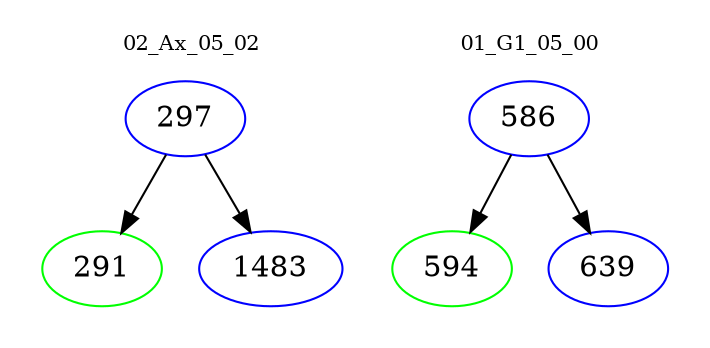 digraph{
subgraph cluster_0 {
color = white
label = "02_Ax_05_02";
fontsize=10;
T0_297 [label="297", color="blue"]
T0_297 -> T0_291 [color="black"]
T0_291 [label="291", color="green"]
T0_297 -> T0_1483 [color="black"]
T0_1483 [label="1483", color="blue"]
}
subgraph cluster_1 {
color = white
label = "01_G1_05_00";
fontsize=10;
T1_586 [label="586", color="blue"]
T1_586 -> T1_594 [color="black"]
T1_594 [label="594", color="green"]
T1_586 -> T1_639 [color="black"]
T1_639 [label="639", color="blue"]
}
}

